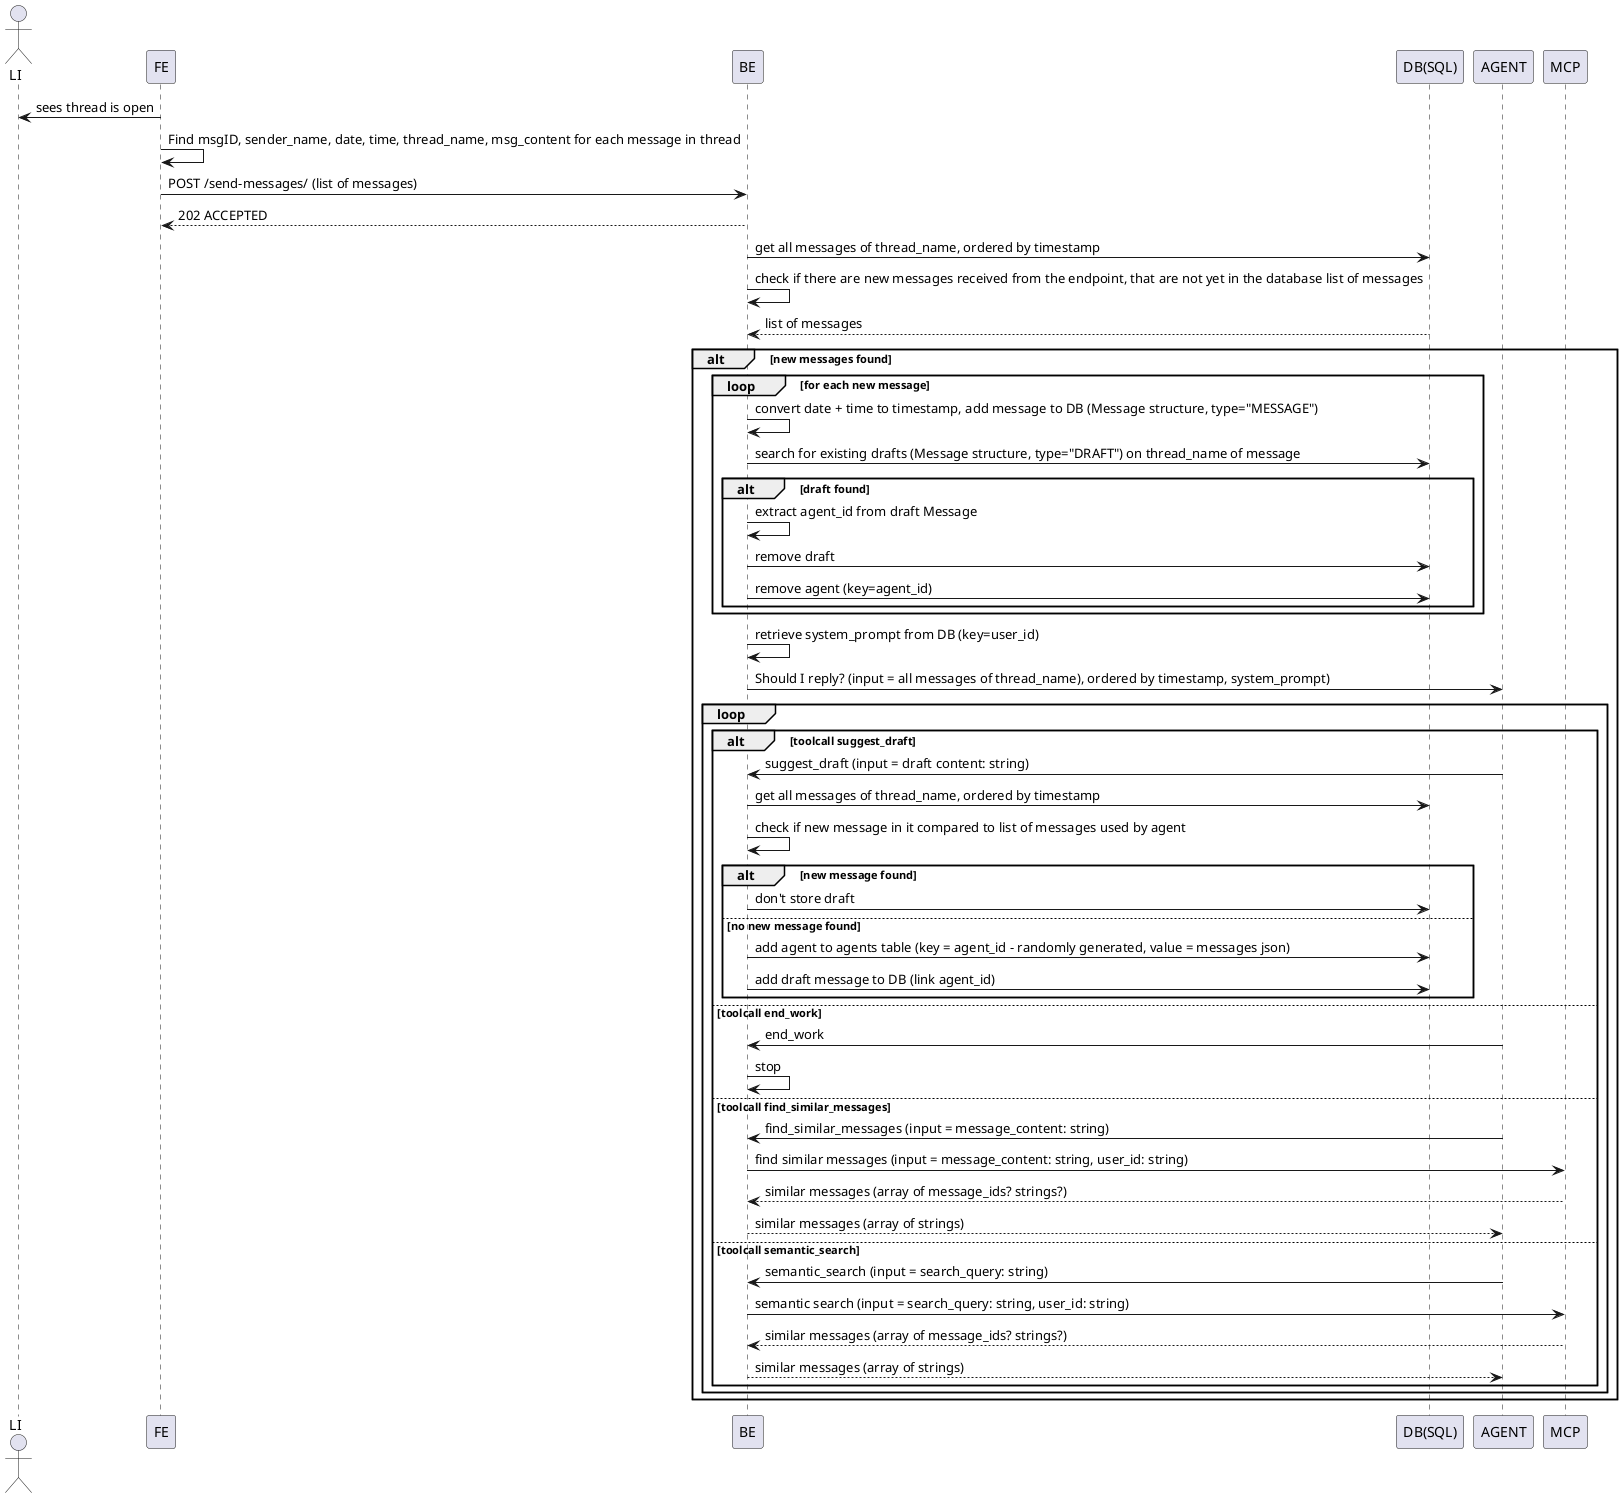 @startuml
' Sequence diagram for loading messages
actor LI
participant FE
participant BE
participant DB as "DB(SQL)"
participant AGENT
participant MCP

LI <- FE: sees thread is open
FE -> FE: Find msgID, sender_name, date, time, thread_name, msg_content for each message in thread
FE -> BE: POST /send-messages/ (list of messages)
BE --> FE: 202 ACCEPTED
BE -> DB: get all messages of thread_name, ordered by timestamp
BE -> BE: check if there are new messages received from the endpoint, that are not yet in the database list of messages
DB --> BE: list of messages
alt new messages found
    loop for each new message
        BE -> BE: convert date + time to timestamp, add message to DB (Message structure, type="MESSAGE")
        BE -> DB: search for existing drafts (Message structure, type="DRAFT") on thread_name of message
        alt draft found
            BE -> BE: extract agent_id from draft Message
            BE -> DB: remove draft
            BE -> DB: remove agent (key=agent_id)
        end
    end
BE -> BE: retrieve system_prompt from DB (key=user_id)
BE -> AGENT: Should I reply? (input = all messages of thread_name), ordered by timestamp, system_prompt)
loop 
    alt toolcall suggest_draft
        AGENT -> BE: suggest_draft (input = draft content: string)
        BE -> DB: get all messages of thread_name, ordered by timestamp
        BE -> BE: check if new message in it compared to list of messages used by agent
        alt new message found
            BE -> DB: don't store draft
        else no new message found
            BE -> DB: add agent to agents table (key = agent_id - randomly generated, value = messages json)
            BE -> DB: add draft message to DB (link agent_id)
        end
    else toolcall end_work
        AGENT -> BE: end_work
        BE -> BE: stop
    else toolcall find_similar_messages
        AGENT -> BE: find_similar_messages (input = message_content: string)
        BE -> MCP: find similar messages (input = message_content: string, user_id: string)
        MCP --> BE: similar messages (array of message_ids? strings?)
        BE --> AGENT: similar messages (array of strings)
    else toolcall semantic_search
        AGENT -> BE: semantic_search (input = search_query: string)
        BE -> MCP: semantic search (input = search_query: string, user_id: string)
        MCP --> BE: similar messages (array of message_ids? strings?)
        BE --> AGENT: similar messages (array of strings)
    end
end
end
@enduml
